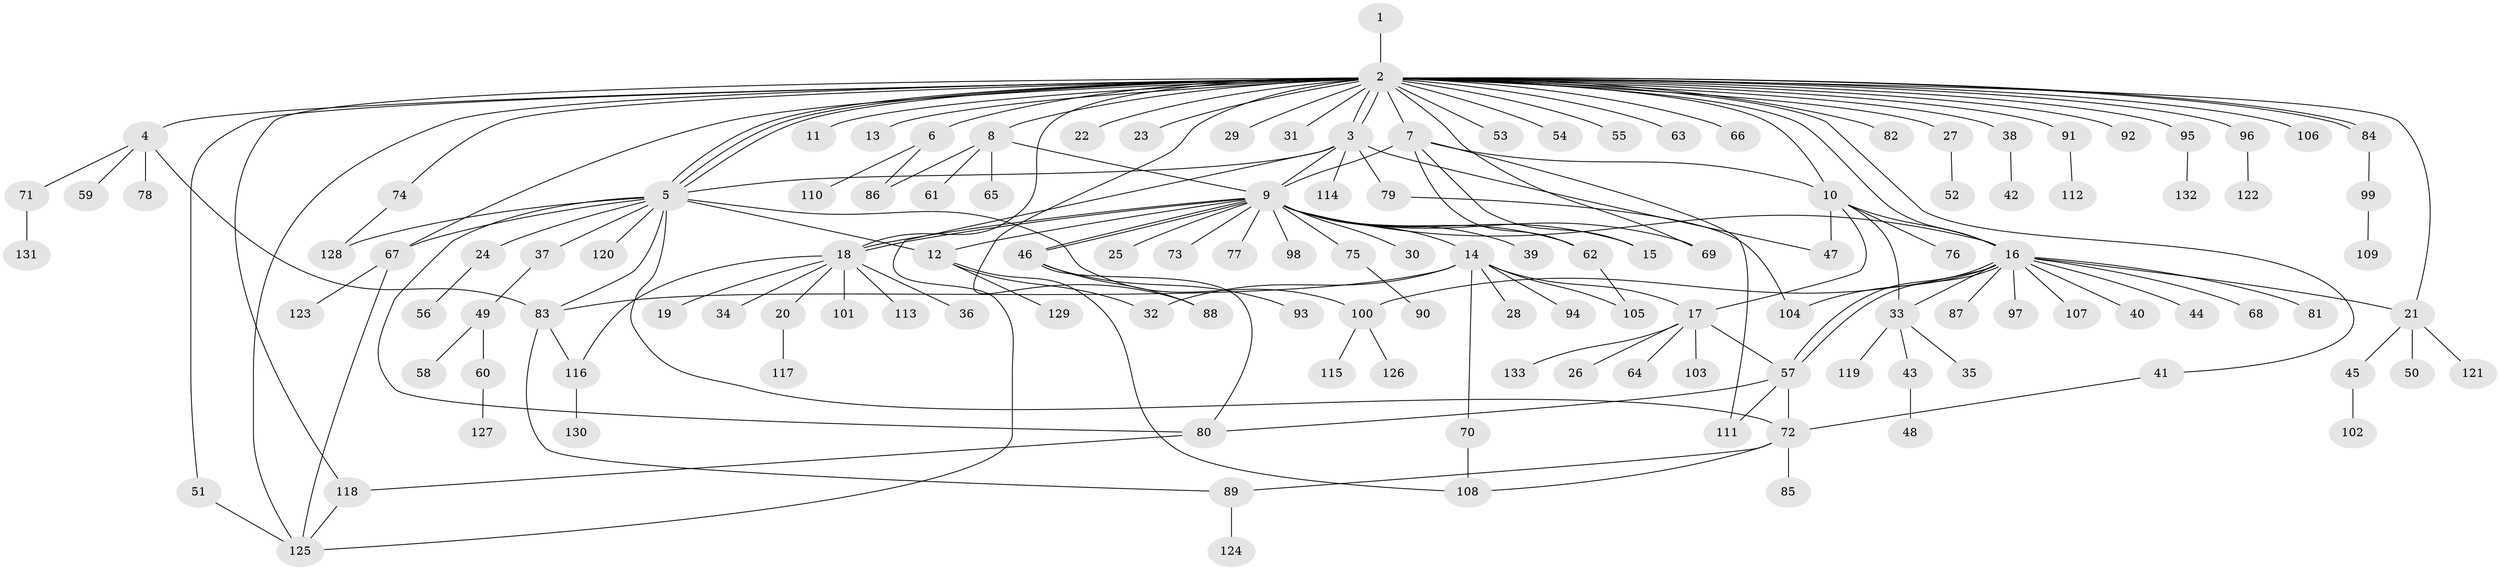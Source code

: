 // Generated by graph-tools (version 1.1) at 2025/26/03/09/25 03:26:01]
// undirected, 133 vertices, 179 edges
graph export_dot {
graph [start="1"]
  node [color=gray90,style=filled];
  1;
  2;
  3;
  4;
  5;
  6;
  7;
  8;
  9;
  10;
  11;
  12;
  13;
  14;
  15;
  16;
  17;
  18;
  19;
  20;
  21;
  22;
  23;
  24;
  25;
  26;
  27;
  28;
  29;
  30;
  31;
  32;
  33;
  34;
  35;
  36;
  37;
  38;
  39;
  40;
  41;
  42;
  43;
  44;
  45;
  46;
  47;
  48;
  49;
  50;
  51;
  52;
  53;
  54;
  55;
  56;
  57;
  58;
  59;
  60;
  61;
  62;
  63;
  64;
  65;
  66;
  67;
  68;
  69;
  70;
  71;
  72;
  73;
  74;
  75;
  76;
  77;
  78;
  79;
  80;
  81;
  82;
  83;
  84;
  85;
  86;
  87;
  88;
  89;
  90;
  91;
  92;
  93;
  94;
  95;
  96;
  97;
  98;
  99;
  100;
  101;
  102;
  103;
  104;
  105;
  106;
  107;
  108;
  109;
  110;
  111;
  112;
  113;
  114;
  115;
  116;
  117;
  118;
  119;
  120;
  121;
  122;
  123;
  124;
  125;
  126;
  127;
  128;
  129;
  130;
  131;
  132;
  133;
  1 -- 2;
  2 -- 3;
  2 -- 3;
  2 -- 4;
  2 -- 5;
  2 -- 5;
  2 -- 5;
  2 -- 6;
  2 -- 7;
  2 -- 8;
  2 -- 10;
  2 -- 11;
  2 -- 13;
  2 -- 16;
  2 -- 18;
  2 -- 21;
  2 -- 22;
  2 -- 23;
  2 -- 27;
  2 -- 29;
  2 -- 31;
  2 -- 38;
  2 -- 41;
  2 -- 51;
  2 -- 53;
  2 -- 54;
  2 -- 55;
  2 -- 63;
  2 -- 66;
  2 -- 67;
  2 -- 69;
  2 -- 74;
  2 -- 82;
  2 -- 84;
  2 -- 84;
  2 -- 88;
  2 -- 91;
  2 -- 92;
  2 -- 95;
  2 -- 96;
  2 -- 106;
  2 -- 118;
  2 -- 125;
  3 -- 5;
  3 -- 9;
  3 -- 47;
  3 -- 79;
  3 -- 114;
  3 -- 125;
  4 -- 59;
  4 -- 71;
  4 -- 78;
  4 -- 83;
  5 -- 12;
  5 -- 24;
  5 -- 37;
  5 -- 67;
  5 -- 72;
  5 -- 80;
  5 -- 83;
  5 -- 100;
  5 -- 120;
  5 -- 128;
  6 -- 86;
  6 -- 110;
  7 -- 9;
  7 -- 10;
  7 -- 15;
  7 -- 62;
  7 -- 111;
  8 -- 9;
  8 -- 61;
  8 -- 65;
  8 -- 86;
  9 -- 12;
  9 -- 14;
  9 -- 15;
  9 -- 16;
  9 -- 18;
  9 -- 18;
  9 -- 25;
  9 -- 30;
  9 -- 39;
  9 -- 46;
  9 -- 46;
  9 -- 62;
  9 -- 69;
  9 -- 73;
  9 -- 75;
  9 -- 77;
  9 -- 98;
  10 -- 16;
  10 -- 17;
  10 -- 33;
  10 -- 47;
  10 -- 76;
  12 -- 32;
  12 -- 108;
  12 -- 129;
  14 -- 17;
  14 -- 28;
  14 -- 32;
  14 -- 70;
  14 -- 83;
  14 -- 94;
  14 -- 105;
  16 -- 21;
  16 -- 33;
  16 -- 40;
  16 -- 44;
  16 -- 57;
  16 -- 57;
  16 -- 68;
  16 -- 81;
  16 -- 87;
  16 -- 97;
  16 -- 100;
  16 -- 104;
  16 -- 107;
  17 -- 26;
  17 -- 57;
  17 -- 64;
  17 -- 103;
  17 -- 133;
  18 -- 19;
  18 -- 20;
  18 -- 34;
  18 -- 36;
  18 -- 101;
  18 -- 113;
  18 -- 116;
  20 -- 117;
  21 -- 45;
  21 -- 50;
  21 -- 121;
  24 -- 56;
  27 -- 52;
  33 -- 35;
  33 -- 43;
  33 -- 119;
  37 -- 49;
  38 -- 42;
  41 -- 72;
  43 -- 48;
  45 -- 102;
  46 -- 80;
  46 -- 88;
  46 -- 93;
  49 -- 58;
  49 -- 60;
  51 -- 125;
  57 -- 72;
  57 -- 80;
  57 -- 111;
  60 -- 127;
  62 -- 105;
  67 -- 123;
  67 -- 125;
  70 -- 108;
  71 -- 131;
  72 -- 85;
  72 -- 89;
  72 -- 108;
  74 -- 128;
  75 -- 90;
  79 -- 104;
  80 -- 118;
  83 -- 89;
  83 -- 116;
  84 -- 99;
  89 -- 124;
  91 -- 112;
  95 -- 132;
  96 -- 122;
  99 -- 109;
  100 -- 115;
  100 -- 126;
  116 -- 130;
  118 -- 125;
}
